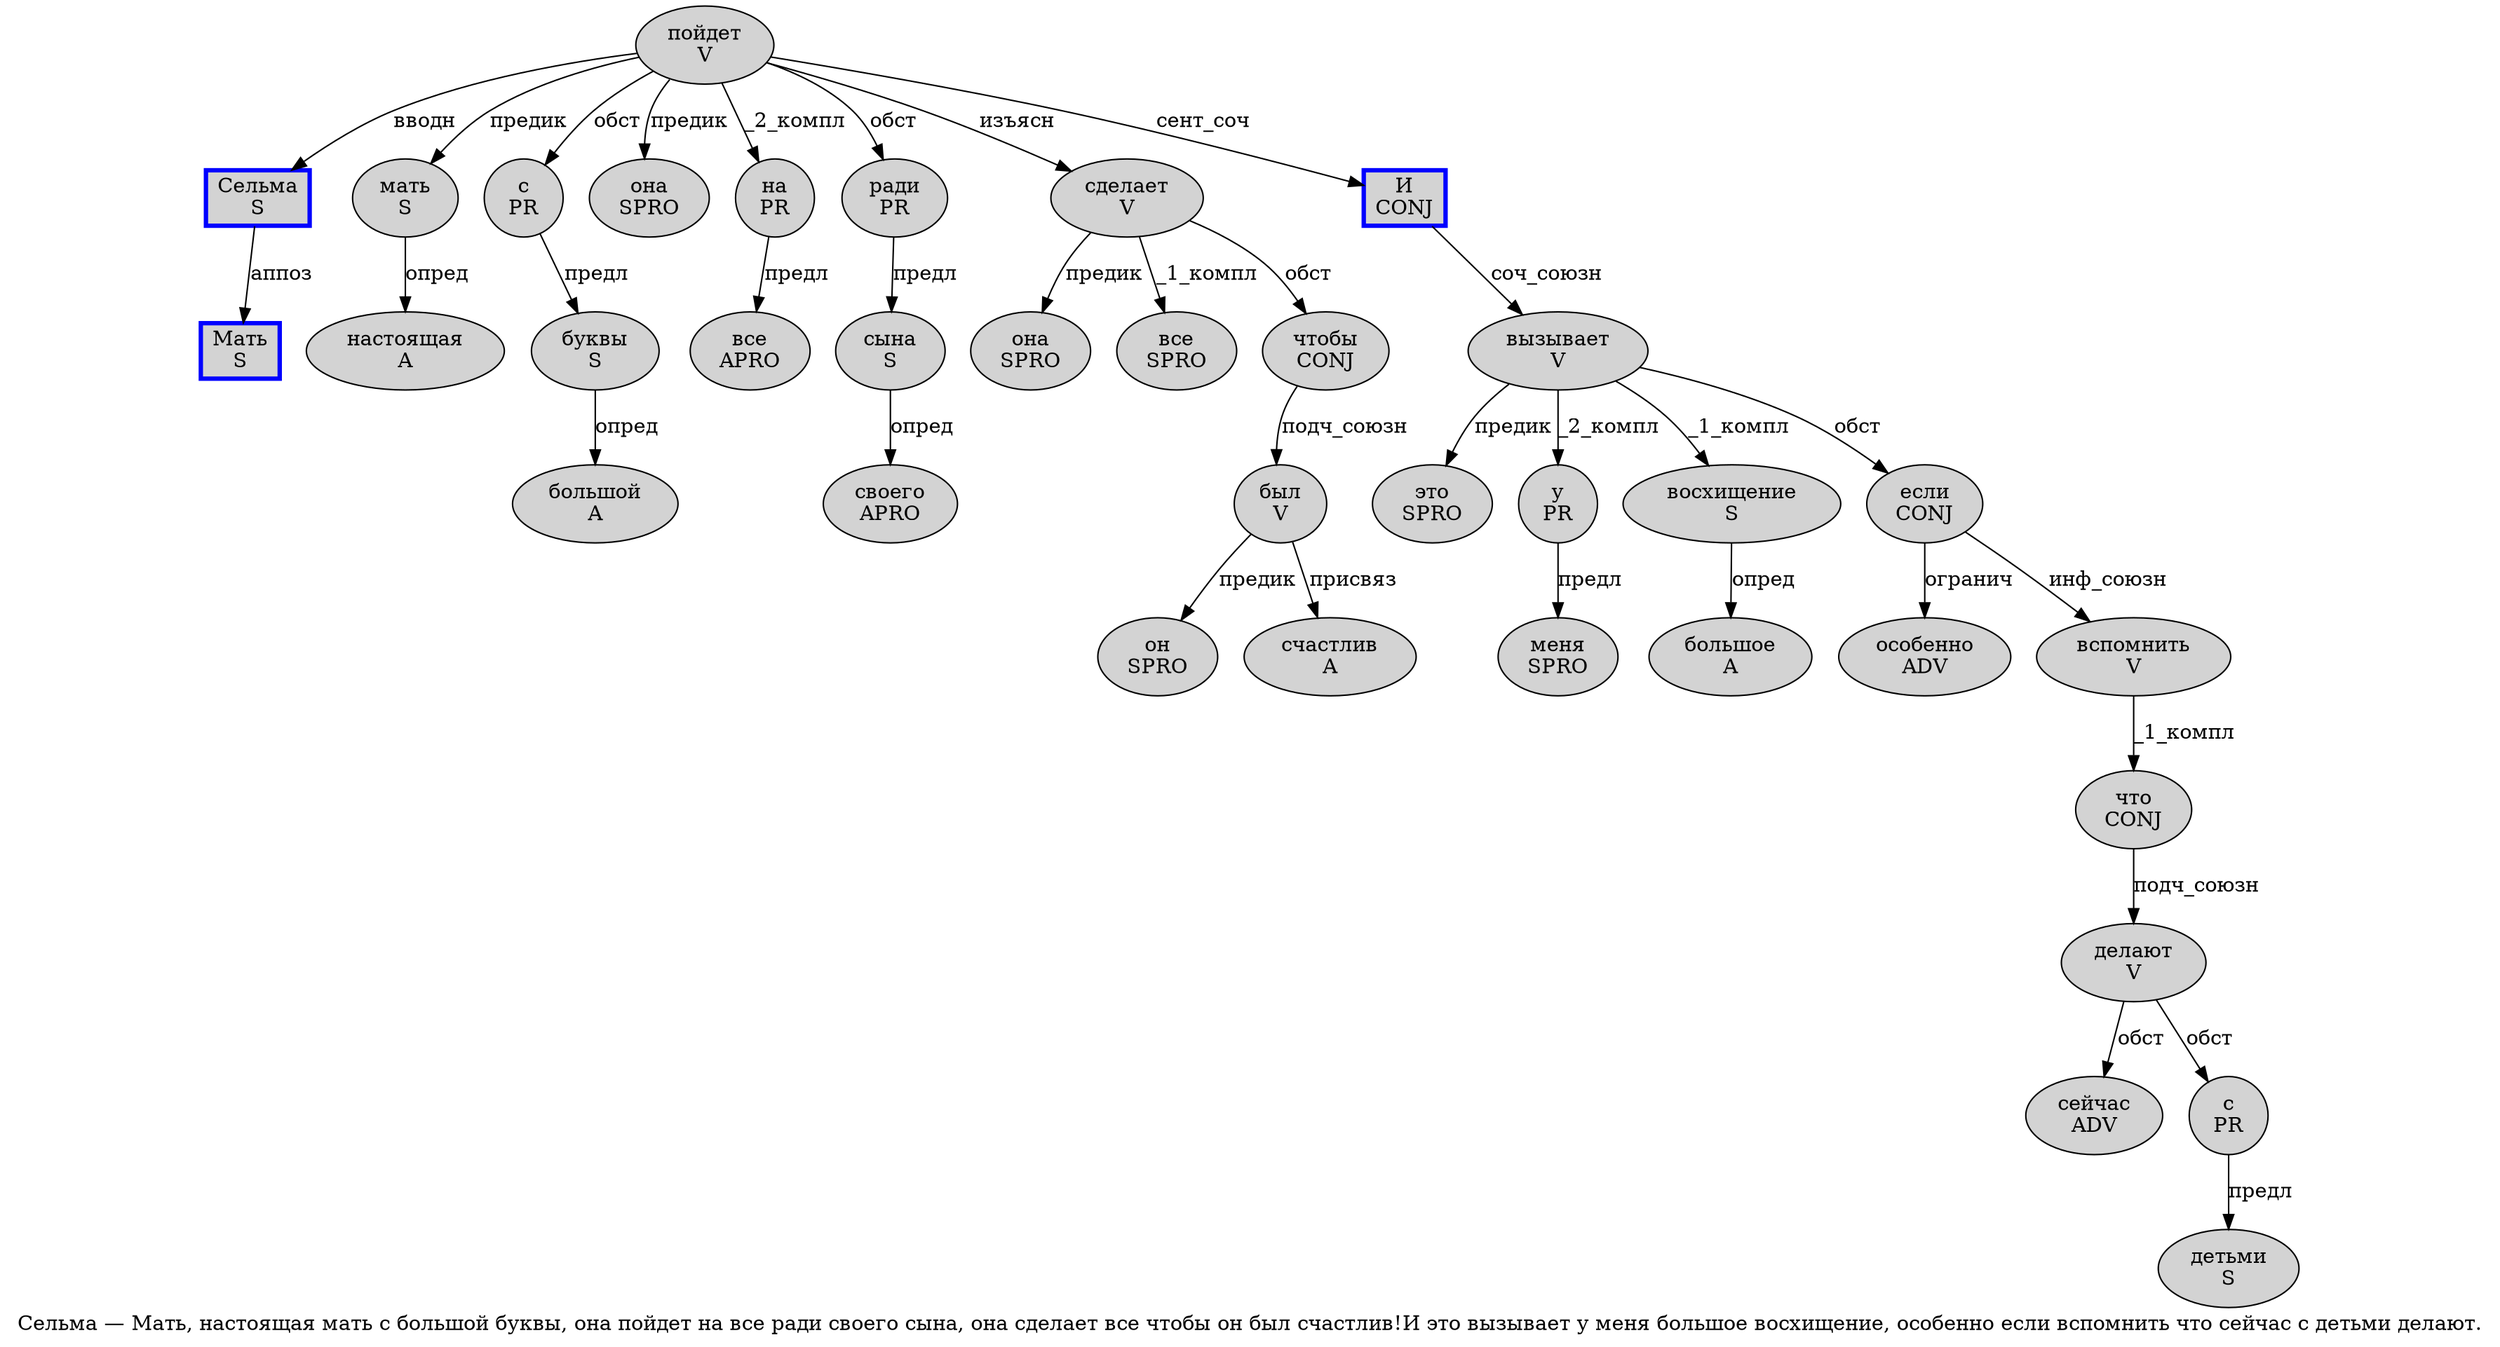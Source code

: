 digraph SENTENCE_815 {
	graph [label="Сельма — Мать, настоящая мать с большой буквы, она пойдет на все ради своего сына, она сделает все чтобы он был счастлив!И это вызывает у меня большое восхищение, особенно если вспомнить что сейчас с детьми делают."]
	node [style=filled]
		0 [label="Сельма
S" color=blue fillcolor=lightgray penwidth=3 shape=box]
		2 [label="Мать
S" color=blue fillcolor=lightgray penwidth=3 shape=box]
		4 [label="настоящая
A" color="" fillcolor=lightgray penwidth=1 shape=ellipse]
		5 [label="мать
S" color="" fillcolor=lightgray penwidth=1 shape=ellipse]
		6 [label="с
PR" color="" fillcolor=lightgray penwidth=1 shape=ellipse]
		7 [label="большой
A" color="" fillcolor=lightgray penwidth=1 shape=ellipse]
		8 [label="буквы
S" color="" fillcolor=lightgray penwidth=1 shape=ellipse]
		10 [label="она
SPRO" color="" fillcolor=lightgray penwidth=1 shape=ellipse]
		11 [label="пойдет
V" color="" fillcolor=lightgray penwidth=1 shape=ellipse]
		12 [label="на
PR" color="" fillcolor=lightgray penwidth=1 shape=ellipse]
		13 [label="все
APRO" color="" fillcolor=lightgray penwidth=1 shape=ellipse]
		14 [label="ради
PR" color="" fillcolor=lightgray penwidth=1 shape=ellipse]
		15 [label="своего
APRO" color="" fillcolor=lightgray penwidth=1 shape=ellipse]
		16 [label="сына
S" color="" fillcolor=lightgray penwidth=1 shape=ellipse]
		18 [label="она
SPRO" color="" fillcolor=lightgray penwidth=1 shape=ellipse]
		19 [label="сделает
V" color="" fillcolor=lightgray penwidth=1 shape=ellipse]
		20 [label="все
SPRO" color="" fillcolor=lightgray penwidth=1 shape=ellipse]
		21 [label="чтобы
CONJ" color="" fillcolor=lightgray penwidth=1 shape=ellipse]
		22 [label="он
SPRO" color="" fillcolor=lightgray penwidth=1 shape=ellipse]
		23 [label="был
V" color="" fillcolor=lightgray penwidth=1 shape=ellipse]
		24 [label="счастлив
A" color="" fillcolor=lightgray penwidth=1 shape=ellipse]
		26 [label="И
CONJ" color=blue fillcolor=lightgray penwidth=3 shape=box]
		27 [label="это
SPRO" color="" fillcolor=lightgray penwidth=1 shape=ellipse]
		28 [label="вызывает
V" color="" fillcolor=lightgray penwidth=1 shape=ellipse]
		29 [label="у
PR" color="" fillcolor=lightgray penwidth=1 shape=ellipse]
		30 [label="меня
SPRO" color="" fillcolor=lightgray penwidth=1 shape=ellipse]
		31 [label="большое
A" color="" fillcolor=lightgray penwidth=1 shape=ellipse]
		32 [label="восхищение
S" color="" fillcolor=lightgray penwidth=1 shape=ellipse]
		34 [label="особенно
ADV" color="" fillcolor=lightgray penwidth=1 shape=ellipse]
		35 [label="если
CONJ" color="" fillcolor=lightgray penwidth=1 shape=ellipse]
		36 [label="вспомнить
V" color="" fillcolor=lightgray penwidth=1 shape=ellipse]
		37 [label="что
CONJ" color="" fillcolor=lightgray penwidth=1 shape=ellipse]
		38 [label="сейчас
ADV" color="" fillcolor=lightgray penwidth=1 shape=ellipse]
		39 [label="с
PR" color="" fillcolor=lightgray penwidth=1 shape=ellipse]
		40 [label="детьми
S" color="" fillcolor=lightgray penwidth=1 shape=ellipse]
		41 [label="делают
V" color="" fillcolor=lightgray penwidth=1 shape=ellipse]
			26 -> 28 [label="соч_союзн"]
			0 -> 2 [label="аппоз"]
			16 -> 15 [label="опред"]
			14 -> 16 [label="предл"]
			8 -> 7 [label="опред"]
			39 -> 40 [label="предл"]
			35 -> 34 [label="огранич"]
			35 -> 36 [label="инф_союзн"]
			29 -> 30 [label="предл"]
			21 -> 23 [label="подч_союзн"]
			5 -> 4 [label="опред"]
			6 -> 8 [label="предл"]
			32 -> 31 [label="опред"]
			12 -> 13 [label="предл"]
			19 -> 18 [label="предик"]
			19 -> 20 [label="_1_компл"]
			19 -> 21 [label="обст"]
			37 -> 41 [label="подч_союзн"]
			36 -> 37 [label="_1_компл"]
			23 -> 22 [label="предик"]
			23 -> 24 [label="присвяз"]
			41 -> 38 [label="обст"]
			41 -> 39 [label="обст"]
			11 -> 0 [label="вводн"]
			11 -> 5 [label="предик"]
			11 -> 6 [label="обст"]
			11 -> 10 [label="предик"]
			11 -> 12 [label="_2_компл"]
			11 -> 14 [label="обст"]
			11 -> 19 [label="изъясн"]
			11 -> 26 [label="сент_соч"]
			28 -> 27 [label="предик"]
			28 -> 29 [label="_2_компл"]
			28 -> 32 [label="_1_компл"]
			28 -> 35 [label="обст"]
}